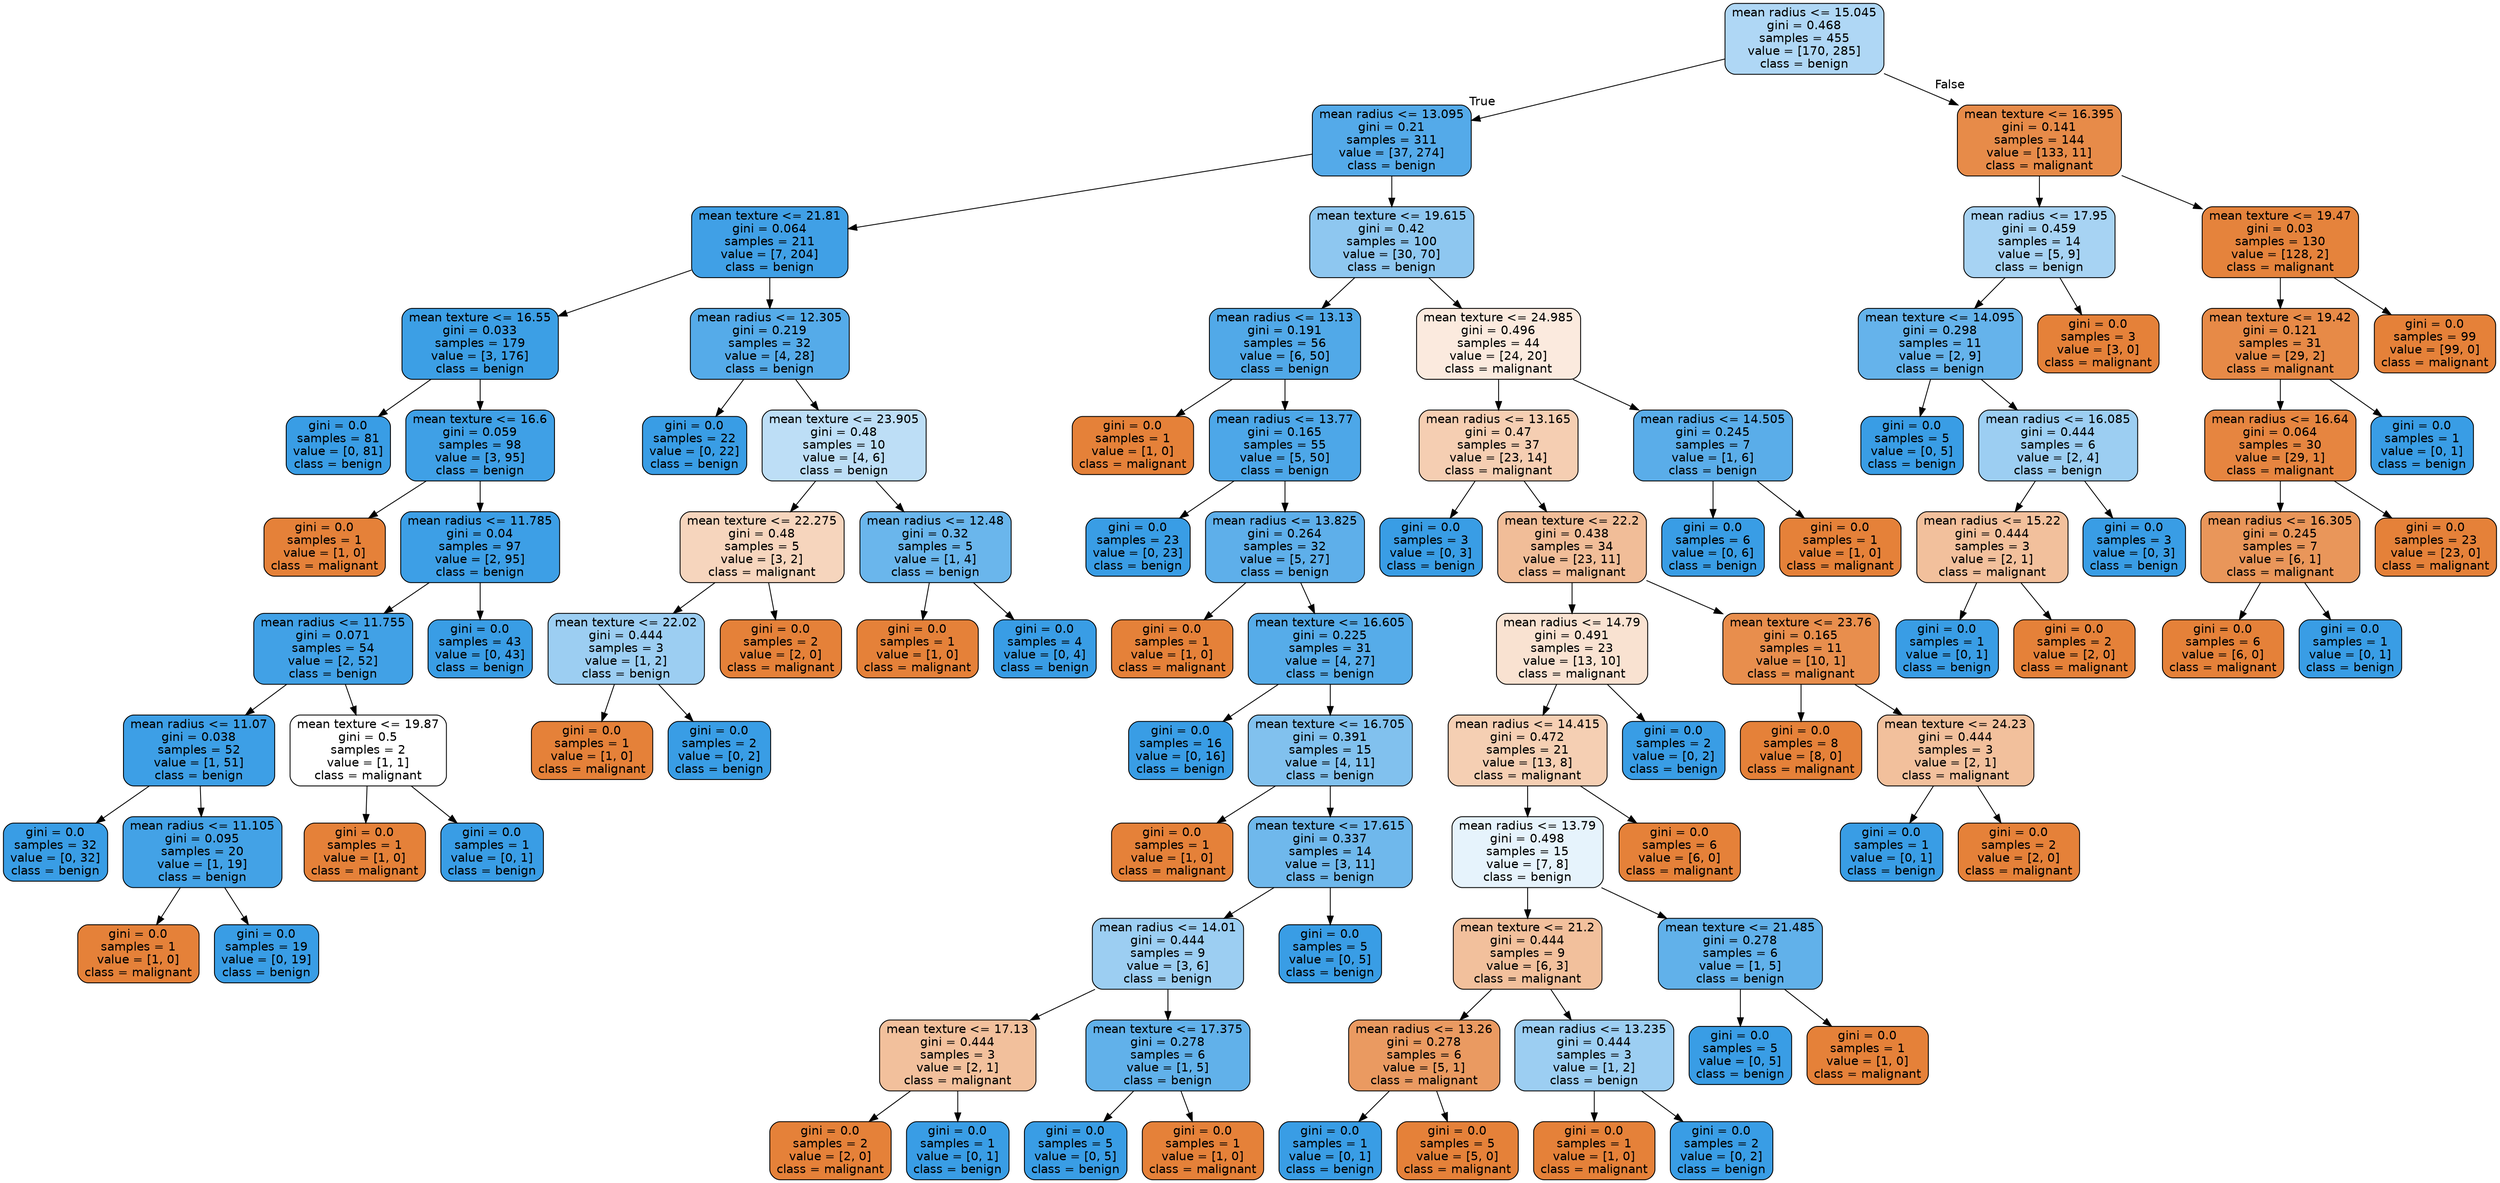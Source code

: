 digraph Tree {
node [shape=box, style="filled, rounded", color="black", fontname=helvetica] ;
edge [fontname=helvetica] ;
0 [label="mean radius <= 15.045\ngini = 0.468\nsamples = 455\nvalue = [170, 285]\nclass = benign", fillcolor="#afd7f5"] ;
1 [label="mean radius <= 13.095\ngini = 0.21\nsamples = 311\nvalue = [37, 274]\nclass = benign", fillcolor="#54aae9"] ;
0 -> 1 [labeldistance=2.5, labelangle=45, headlabel="True"] ;
2 [label="mean texture <= 21.81\ngini = 0.064\nsamples = 211\nvalue = [7, 204]\nclass = benign", fillcolor="#40a0e6"] ;
1 -> 2 ;
3 [label="mean texture <= 16.55\ngini = 0.033\nsamples = 179\nvalue = [3, 176]\nclass = benign", fillcolor="#3c9fe5"] ;
2 -> 3 ;
4 [label="gini = 0.0\nsamples = 81\nvalue = [0, 81]\nclass = benign", fillcolor="#399de5"] ;
3 -> 4 ;
5 [label="mean texture <= 16.6\ngini = 0.059\nsamples = 98\nvalue = [3, 95]\nclass = benign", fillcolor="#3fa0e6"] ;
3 -> 5 ;
6 [label="gini = 0.0\nsamples = 1\nvalue = [1, 0]\nclass = malignant", fillcolor="#e58139"] ;
5 -> 6 ;
7 [label="mean radius <= 11.785\ngini = 0.04\nsamples = 97\nvalue = [2, 95]\nclass = benign", fillcolor="#3d9fe6"] ;
5 -> 7 ;
8 [label="mean radius <= 11.755\ngini = 0.071\nsamples = 54\nvalue = [2, 52]\nclass = benign", fillcolor="#41a1e6"] ;
7 -> 8 ;
9 [label="mean radius <= 11.07\ngini = 0.038\nsamples = 52\nvalue = [1, 51]\nclass = benign", fillcolor="#3d9fe6"] ;
8 -> 9 ;
10 [label="gini = 0.0\nsamples = 32\nvalue = [0, 32]\nclass = benign", fillcolor="#399de5"] ;
9 -> 10 ;
11 [label="mean radius <= 11.105\ngini = 0.095\nsamples = 20\nvalue = [1, 19]\nclass = benign", fillcolor="#43a2e6"] ;
9 -> 11 ;
12 [label="gini = 0.0\nsamples = 1\nvalue = [1, 0]\nclass = malignant", fillcolor="#e58139"] ;
11 -> 12 ;
13 [label="gini = 0.0\nsamples = 19\nvalue = [0, 19]\nclass = benign", fillcolor="#399de5"] ;
11 -> 13 ;
14 [label="mean texture <= 19.87\ngini = 0.5\nsamples = 2\nvalue = [1, 1]\nclass = malignant", fillcolor="#ffffff"] ;
8 -> 14 ;
15 [label="gini = 0.0\nsamples = 1\nvalue = [1, 0]\nclass = malignant", fillcolor="#e58139"] ;
14 -> 15 ;
16 [label="gini = 0.0\nsamples = 1\nvalue = [0, 1]\nclass = benign", fillcolor="#399de5"] ;
14 -> 16 ;
17 [label="gini = 0.0\nsamples = 43\nvalue = [0, 43]\nclass = benign", fillcolor="#399de5"] ;
7 -> 17 ;
18 [label="mean radius <= 12.305\ngini = 0.219\nsamples = 32\nvalue = [4, 28]\nclass = benign", fillcolor="#55abe9"] ;
2 -> 18 ;
19 [label="gini = 0.0\nsamples = 22\nvalue = [0, 22]\nclass = benign", fillcolor="#399de5"] ;
18 -> 19 ;
20 [label="mean texture <= 23.905\ngini = 0.48\nsamples = 10\nvalue = [4, 6]\nclass = benign", fillcolor="#bddef6"] ;
18 -> 20 ;
21 [label="mean texture <= 22.275\ngini = 0.48\nsamples = 5\nvalue = [3, 2]\nclass = malignant", fillcolor="#f6d5bd"] ;
20 -> 21 ;
22 [label="mean texture <= 22.02\ngini = 0.444\nsamples = 3\nvalue = [1, 2]\nclass = benign", fillcolor="#9ccef2"] ;
21 -> 22 ;
23 [label="gini = 0.0\nsamples = 1\nvalue = [1, 0]\nclass = malignant", fillcolor="#e58139"] ;
22 -> 23 ;
24 [label="gini = 0.0\nsamples = 2\nvalue = [0, 2]\nclass = benign", fillcolor="#399de5"] ;
22 -> 24 ;
25 [label="gini = 0.0\nsamples = 2\nvalue = [2, 0]\nclass = malignant", fillcolor="#e58139"] ;
21 -> 25 ;
26 [label="mean radius <= 12.48\ngini = 0.32\nsamples = 5\nvalue = [1, 4]\nclass = benign", fillcolor="#6ab6ec"] ;
20 -> 26 ;
27 [label="gini = 0.0\nsamples = 1\nvalue = [1, 0]\nclass = malignant", fillcolor="#e58139"] ;
26 -> 27 ;
28 [label="gini = 0.0\nsamples = 4\nvalue = [0, 4]\nclass = benign", fillcolor="#399de5"] ;
26 -> 28 ;
29 [label="mean texture <= 19.615\ngini = 0.42\nsamples = 100\nvalue = [30, 70]\nclass = benign", fillcolor="#8ec7f0"] ;
1 -> 29 ;
30 [label="mean radius <= 13.13\ngini = 0.191\nsamples = 56\nvalue = [6, 50]\nclass = benign", fillcolor="#51a9e8"] ;
29 -> 30 ;
31 [label="gini = 0.0\nsamples = 1\nvalue = [1, 0]\nclass = malignant", fillcolor="#e58139"] ;
30 -> 31 ;
32 [label="mean radius <= 13.77\ngini = 0.165\nsamples = 55\nvalue = [5, 50]\nclass = benign", fillcolor="#4da7e8"] ;
30 -> 32 ;
33 [label="gini = 0.0\nsamples = 23\nvalue = [0, 23]\nclass = benign", fillcolor="#399de5"] ;
32 -> 33 ;
34 [label="mean radius <= 13.825\ngini = 0.264\nsamples = 32\nvalue = [5, 27]\nclass = benign", fillcolor="#5eafea"] ;
32 -> 34 ;
35 [label="gini = 0.0\nsamples = 1\nvalue = [1, 0]\nclass = malignant", fillcolor="#e58139"] ;
34 -> 35 ;
36 [label="mean texture <= 16.605\ngini = 0.225\nsamples = 31\nvalue = [4, 27]\nclass = benign", fillcolor="#56ace9"] ;
34 -> 36 ;
37 [label="gini = 0.0\nsamples = 16\nvalue = [0, 16]\nclass = benign", fillcolor="#399de5"] ;
36 -> 37 ;
38 [label="mean texture <= 16.705\ngini = 0.391\nsamples = 15\nvalue = [4, 11]\nclass = benign", fillcolor="#81c1ee"] ;
36 -> 38 ;
39 [label="gini = 0.0\nsamples = 1\nvalue = [1, 0]\nclass = malignant", fillcolor="#e58139"] ;
38 -> 39 ;
40 [label="mean texture <= 17.615\ngini = 0.337\nsamples = 14\nvalue = [3, 11]\nclass = benign", fillcolor="#6fb8ec"] ;
38 -> 40 ;
41 [label="mean radius <= 14.01\ngini = 0.444\nsamples = 9\nvalue = [3, 6]\nclass = benign", fillcolor="#9ccef2"] ;
40 -> 41 ;
42 [label="mean texture <= 17.13\ngini = 0.444\nsamples = 3\nvalue = [2, 1]\nclass = malignant", fillcolor="#f2c09c"] ;
41 -> 42 ;
43 [label="gini = 0.0\nsamples = 2\nvalue = [2, 0]\nclass = malignant", fillcolor="#e58139"] ;
42 -> 43 ;
44 [label="gini = 0.0\nsamples = 1\nvalue = [0, 1]\nclass = benign", fillcolor="#399de5"] ;
42 -> 44 ;
45 [label="mean texture <= 17.375\ngini = 0.278\nsamples = 6\nvalue = [1, 5]\nclass = benign", fillcolor="#61b1ea"] ;
41 -> 45 ;
46 [label="gini = 0.0\nsamples = 5\nvalue = [0, 5]\nclass = benign", fillcolor="#399de5"] ;
45 -> 46 ;
47 [label="gini = 0.0\nsamples = 1\nvalue = [1, 0]\nclass = malignant", fillcolor="#e58139"] ;
45 -> 47 ;
48 [label="gini = 0.0\nsamples = 5\nvalue = [0, 5]\nclass = benign", fillcolor="#399de5"] ;
40 -> 48 ;
49 [label="mean texture <= 24.985\ngini = 0.496\nsamples = 44\nvalue = [24, 20]\nclass = malignant", fillcolor="#fbeade"] ;
29 -> 49 ;
50 [label="mean radius <= 13.165\ngini = 0.47\nsamples = 37\nvalue = [23, 14]\nclass = malignant", fillcolor="#f5ceb2"] ;
49 -> 50 ;
51 [label="gini = 0.0\nsamples = 3\nvalue = [0, 3]\nclass = benign", fillcolor="#399de5"] ;
50 -> 51 ;
52 [label="mean texture <= 22.2\ngini = 0.438\nsamples = 34\nvalue = [23, 11]\nclass = malignant", fillcolor="#f1bd98"] ;
50 -> 52 ;
53 [label="mean radius <= 14.79\ngini = 0.491\nsamples = 23\nvalue = [13, 10]\nclass = malignant", fillcolor="#f9e2d1"] ;
52 -> 53 ;
54 [label="mean radius <= 14.415\ngini = 0.472\nsamples = 21\nvalue = [13, 8]\nclass = malignant", fillcolor="#f5cfb3"] ;
53 -> 54 ;
55 [label="mean radius <= 13.79\ngini = 0.498\nsamples = 15\nvalue = [7, 8]\nclass = benign", fillcolor="#e6f3fc"] ;
54 -> 55 ;
56 [label="mean texture <= 21.2\ngini = 0.444\nsamples = 9\nvalue = [6, 3]\nclass = malignant", fillcolor="#f2c09c"] ;
55 -> 56 ;
57 [label="mean radius <= 13.26\ngini = 0.278\nsamples = 6\nvalue = [5, 1]\nclass = malignant", fillcolor="#ea9a61"] ;
56 -> 57 ;
58 [label="gini = 0.0\nsamples = 1\nvalue = [0, 1]\nclass = benign", fillcolor="#399de5"] ;
57 -> 58 ;
59 [label="gini = 0.0\nsamples = 5\nvalue = [5, 0]\nclass = malignant", fillcolor="#e58139"] ;
57 -> 59 ;
60 [label="mean radius <= 13.235\ngini = 0.444\nsamples = 3\nvalue = [1, 2]\nclass = benign", fillcolor="#9ccef2"] ;
56 -> 60 ;
61 [label="gini = 0.0\nsamples = 1\nvalue = [1, 0]\nclass = malignant", fillcolor="#e58139"] ;
60 -> 61 ;
62 [label="gini = 0.0\nsamples = 2\nvalue = [0, 2]\nclass = benign", fillcolor="#399de5"] ;
60 -> 62 ;
63 [label="mean texture <= 21.485\ngini = 0.278\nsamples = 6\nvalue = [1, 5]\nclass = benign", fillcolor="#61b1ea"] ;
55 -> 63 ;
64 [label="gini = 0.0\nsamples = 5\nvalue = [0, 5]\nclass = benign", fillcolor="#399de5"] ;
63 -> 64 ;
65 [label="gini = 0.0\nsamples = 1\nvalue = [1, 0]\nclass = malignant", fillcolor="#e58139"] ;
63 -> 65 ;
66 [label="gini = 0.0\nsamples = 6\nvalue = [6, 0]\nclass = malignant", fillcolor="#e58139"] ;
54 -> 66 ;
67 [label="gini = 0.0\nsamples = 2\nvalue = [0, 2]\nclass = benign", fillcolor="#399de5"] ;
53 -> 67 ;
68 [label="mean texture <= 23.76\ngini = 0.165\nsamples = 11\nvalue = [10, 1]\nclass = malignant", fillcolor="#e88e4d"] ;
52 -> 68 ;
69 [label="gini = 0.0\nsamples = 8\nvalue = [8, 0]\nclass = malignant", fillcolor="#e58139"] ;
68 -> 69 ;
70 [label="mean texture <= 24.23\ngini = 0.444\nsamples = 3\nvalue = [2, 1]\nclass = malignant", fillcolor="#f2c09c"] ;
68 -> 70 ;
71 [label="gini = 0.0\nsamples = 1\nvalue = [0, 1]\nclass = benign", fillcolor="#399de5"] ;
70 -> 71 ;
72 [label="gini = 0.0\nsamples = 2\nvalue = [2, 0]\nclass = malignant", fillcolor="#e58139"] ;
70 -> 72 ;
73 [label="mean radius <= 14.505\ngini = 0.245\nsamples = 7\nvalue = [1, 6]\nclass = benign", fillcolor="#5aade9"] ;
49 -> 73 ;
74 [label="gini = 0.0\nsamples = 6\nvalue = [0, 6]\nclass = benign", fillcolor="#399de5"] ;
73 -> 74 ;
75 [label="gini = 0.0\nsamples = 1\nvalue = [1, 0]\nclass = malignant", fillcolor="#e58139"] ;
73 -> 75 ;
76 [label="mean texture <= 16.395\ngini = 0.141\nsamples = 144\nvalue = [133, 11]\nclass = malignant", fillcolor="#e78b49"] ;
0 -> 76 [labeldistance=2.5, labelangle=-45, headlabel="False"] ;
77 [label="mean radius <= 17.95\ngini = 0.459\nsamples = 14\nvalue = [5, 9]\nclass = benign", fillcolor="#a7d3f3"] ;
76 -> 77 ;
78 [label="mean texture <= 14.095\ngini = 0.298\nsamples = 11\nvalue = [2, 9]\nclass = benign", fillcolor="#65b3eb"] ;
77 -> 78 ;
79 [label="gini = 0.0\nsamples = 5\nvalue = [0, 5]\nclass = benign", fillcolor="#399de5"] ;
78 -> 79 ;
80 [label="mean radius <= 16.085\ngini = 0.444\nsamples = 6\nvalue = [2, 4]\nclass = benign", fillcolor="#9ccef2"] ;
78 -> 80 ;
81 [label="mean radius <= 15.22\ngini = 0.444\nsamples = 3\nvalue = [2, 1]\nclass = malignant", fillcolor="#f2c09c"] ;
80 -> 81 ;
82 [label="gini = 0.0\nsamples = 1\nvalue = [0, 1]\nclass = benign", fillcolor="#399de5"] ;
81 -> 82 ;
83 [label="gini = 0.0\nsamples = 2\nvalue = [2, 0]\nclass = malignant", fillcolor="#e58139"] ;
81 -> 83 ;
84 [label="gini = 0.0\nsamples = 3\nvalue = [0, 3]\nclass = benign", fillcolor="#399de5"] ;
80 -> 84 ;
85 [label="gini = 0.0\nsamples = 3\nvalue = [3, 0]\nclass = malignant", fillcolor="#e58139"] ;
77 -> 85 ;
86 [label="mean texture <= 19.47\ngini = 0.03\nsamples = 130\nvalue = [128, 2]\nclass = malignant", fillcolor="#e5833c"] ;
76 -> 86 ;
87 [label="mean texture <= 19.42\ngini = 0.121\nsamples = 31\nvalue = [29, 2]\nclass = malignant", fillcolor="#e78a47"] ;
86 -> 87 ;
88 [label="mean radius <= 16.64\ngini = 0.064\nsamples = 30\nvalue = [29, 1]\nclass = malignant", fillcolor="#e68540"] ;
87 -> 88 ;
89 [label="mean radius <= 16.305\ngini = 0.245\nsamples = 7\nvalue = [6, 1]\nclass = malignant", fillcolor="#e9965a"] ;
88 -> 89 ;
90 [label="gini = 0.0\nsamples = 6\nvalue = [6, 0]\nclass = malignant", fillcolor="#e58139"] ;
89 -> 90 ;
91 [label="gini = 0.0\nsamples = 1\nvalue = [0, 1]\nclass = benign", fillcolor="#399de5"] ;
89 -> 91 ;
92 [label="gini = 0.0\nsamples = 23\nvalue = [23, 0]\nclass = malignant", fillcolor="#e58139"] ;
88 -> 92 ;
93 [label="gini = 0.0\nsamples = 1\nvalue = [0, 1]\nclass = benign", fillcolor="#399de5"] ;
87 -> 93 ;
94 [label="gini = 0.0\nsamples = 99\nvalue = [99, 0]\nclass = malignant", fillcolor="#e58139"] ;
86 -> 94 ;
}